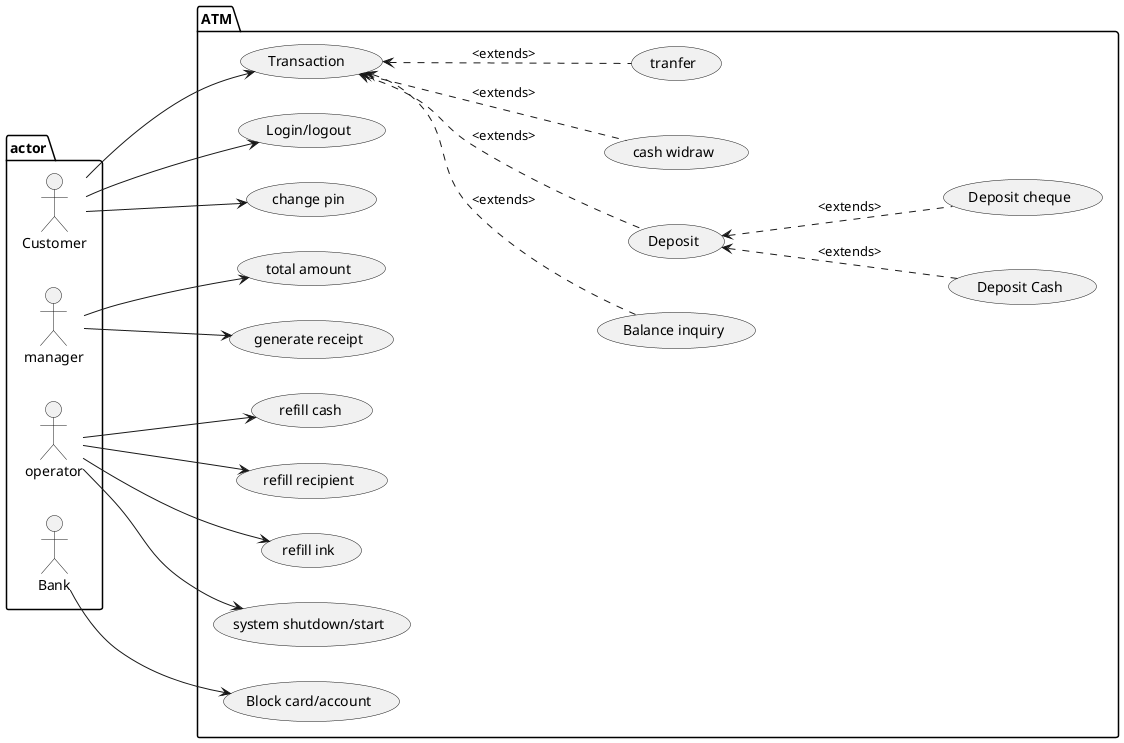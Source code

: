 @startuml
'https://plantuml.com/use-case-diagram

left to right direction
package actor{
actor Customer
actor manager
actor operator
actor Bank
}

package ATM{
usecase "Balance inquiry" as c1
usecase "Deposit" as c2
usecase "cash widraw" as c3
usecase "Transaction " as c4
usecase "tranfer" as c5
usecase "Deposit Cash" as c6
usecase "Deposit cheque" as c7
usecase "Login/logout" as c8
usecase "change pin" as c9
usecase " refill cash" as c10
usecase "refill recipient" as c11
usecase "refill ink" as c12
usecase "system shutdown/start" as c13
usecase "Block card/account" as c14
usecase "total amount" as c15
usecase "generate receipt" as c16
manager --->c15
manager --->c16
Bank --->c14
operator --->c11
operator --->c12
operator --->c13
operator --->c10

Customer--->c8
Customer--->c9

Customer --->c4
c4<...c1:<extends>
c4<...c2:<extends>
c4<...c3:<extends>
c4<...c5:<extends>
c2<...c6:<extends>
c2<...c7:<extends>
}

@enduml